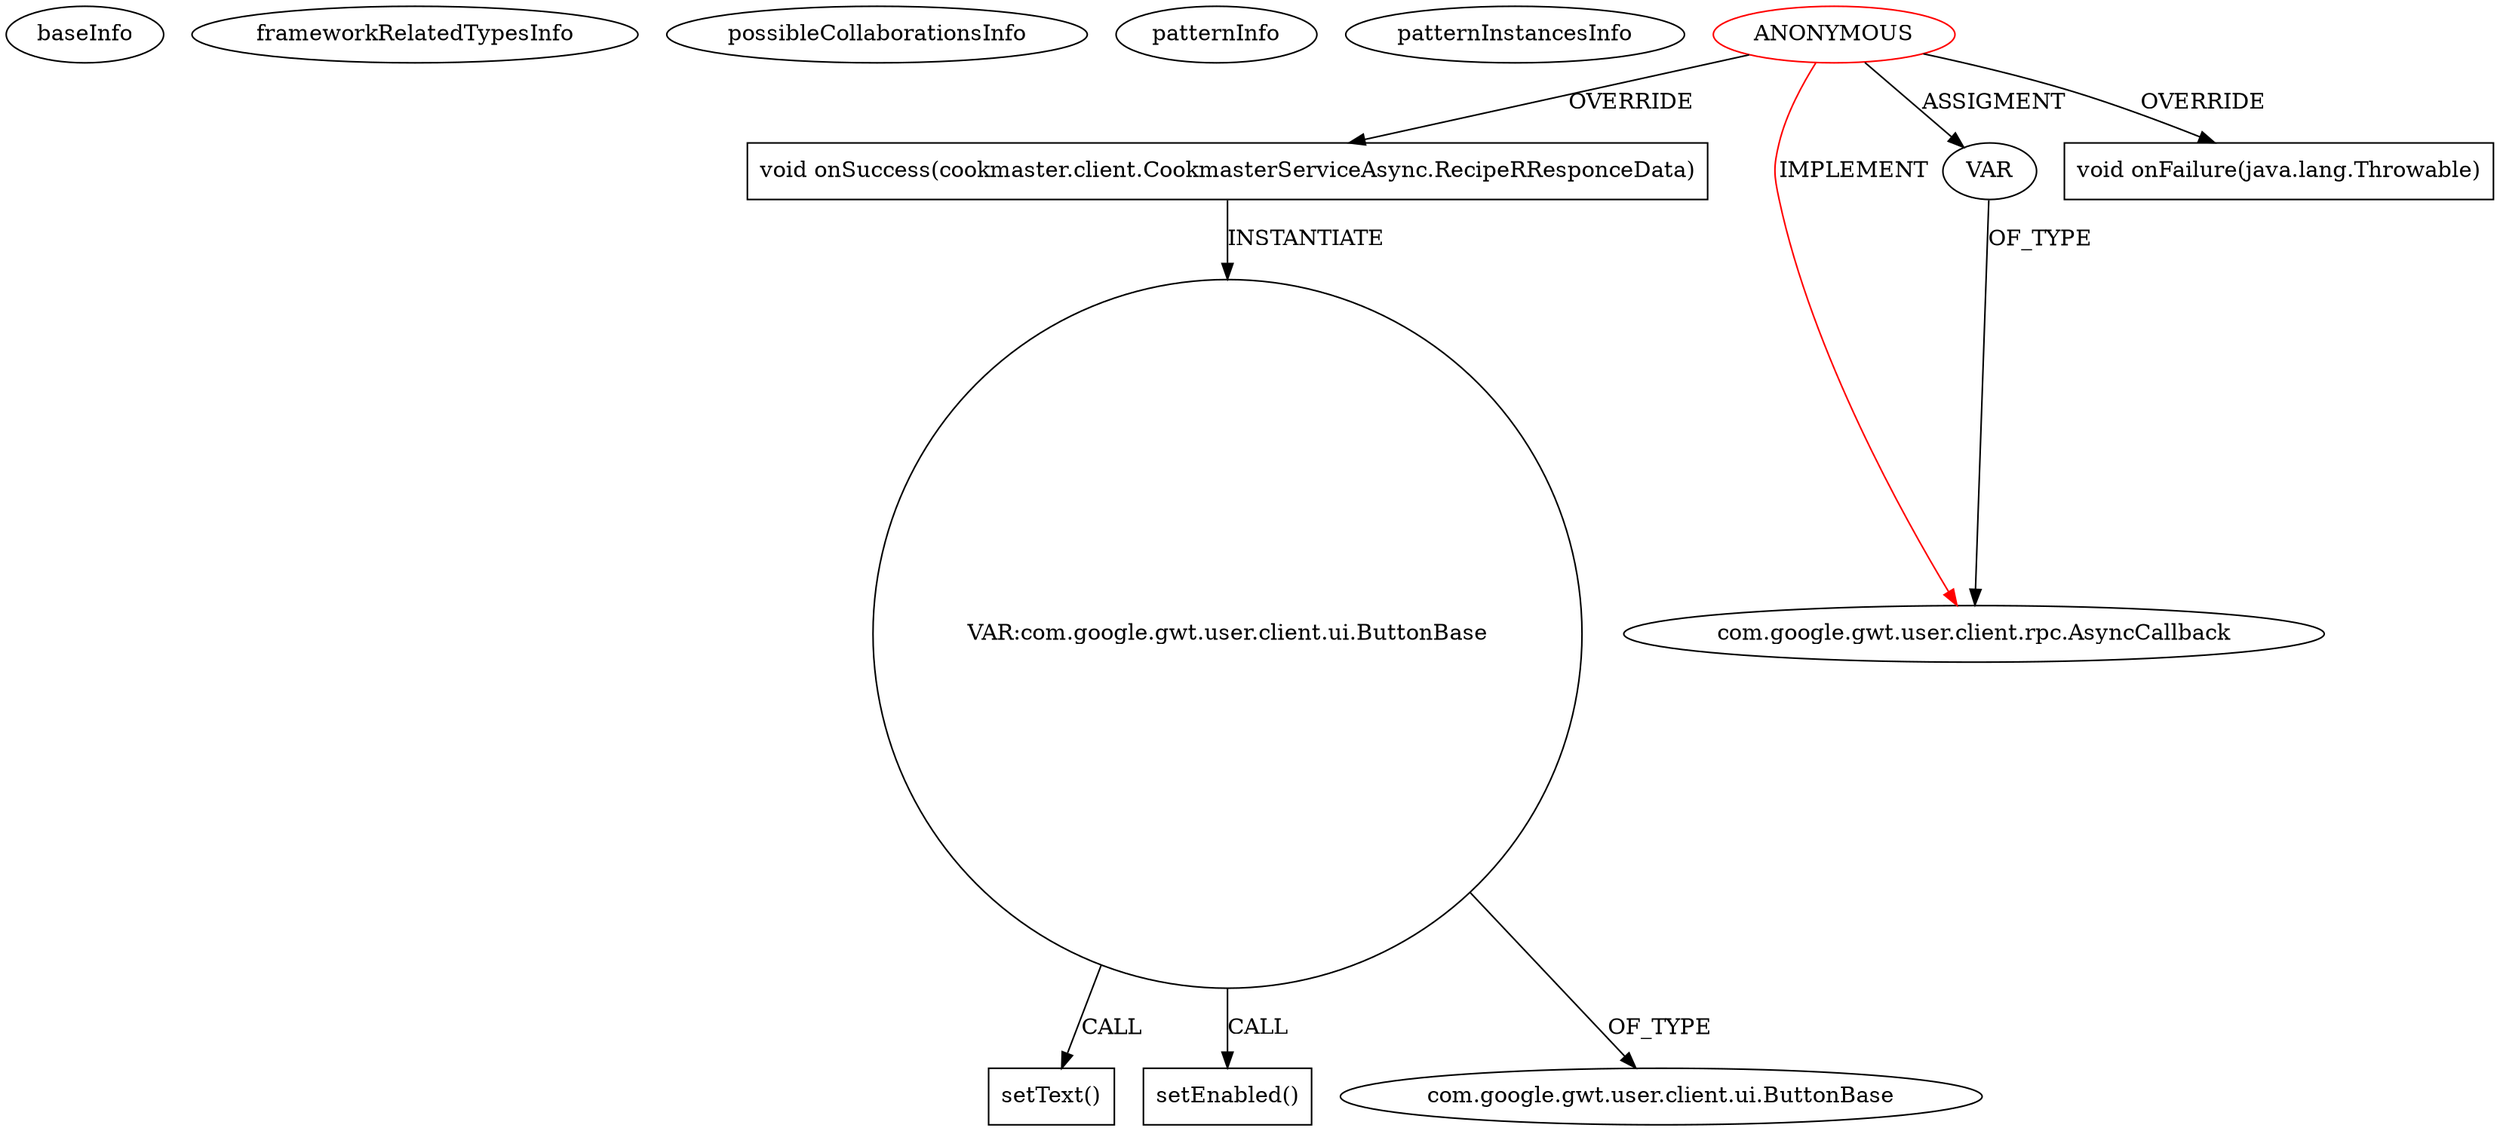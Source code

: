 digraph {
baseInfo[graphId=1785,category="pattern",isAnonymous=true,possibleRelation=false]
frameworkRelatedTypesInfo[0="com.google.gwt.user.client.rpc.AsyncCallback"]
possibleCollaborationsInfo[]
patternInfo[frequency=3.0,patternRootClient=0]
patternInstancesInfo[0="avida-cookmaster~/avida-cookmaster/cookmaster-master/src/cookmaster/client/CookReceipeForm.java~void NextPage()~767",1="avida-cookmaster~/avida-cookmaster/cookmaster-master/src/cookmaster/client/CookReceipeForm.java~void PrevPage()~768",2="avida-cookmaster~/avida-cookmaster/cookmaster-master/src/cookmaster/client/CookReceipeForm.java~void onClick(com.google.gwt.event.dom.client.ClickEvent)~764"]
5[label="void onSuccess(cookmaster.client.CookmasterServiceAsync.RecipeRResponceData)",vertexType="OVERRIDING_METHOD_DECLARATION",isFrameworkType=false,shape=box]
0[label="ANONYMOUS",vertexType="ROOT_ANONYMOUS_DECLARATION",isFrameworkType=false,color=red]
1[label="com.google.gwt.user.client.rpc.AsyncCallback",vertexType="FRAMEWORK_INTERFACE_TYPE",isFrameworkType=false]
6[label="VAR:com.google.gwt.user.client.ui.ButtonBase",vertexType="VARIABLE_EXPRESION",isFrameworkType=false,shape=circle]
7[label="setText()",vertexType="INSIDE_CALL",isFrameworkType=false,shape=box]
10[label="setEnabled()",vertexType="INSIDE_CALL",isFrameworkType=false,shape=box]
2[label="VAR",vertexType="OUTSIDE_VARIABLE_EXPRESION",isFrameworkType=false]
8[label="com.google.gwt.user.client.ui.ButtonBase",vertexType="FRAMEWORK_CLASS_TYPE",isFrameworkType=false]
4[label="void onFailure(java.lang.Throwable)",vertexType="OVERRIDING_METHOD_DECLARATION",isFrameworkType=false,shape=box]
0->4[label="OVERRIDE"]
0->1[label="IMPLEMENT",color=red]
6->8[label="OF_TYPE"]
0->5[label="OVERRIDE"]
5->6[label="INSTANTIATE"]
0->2[label="ASSIGMENT"]
6->7[label="CALL"]
2->1[label="OF_TYPE"]
6->10[label="CALL"]
}
